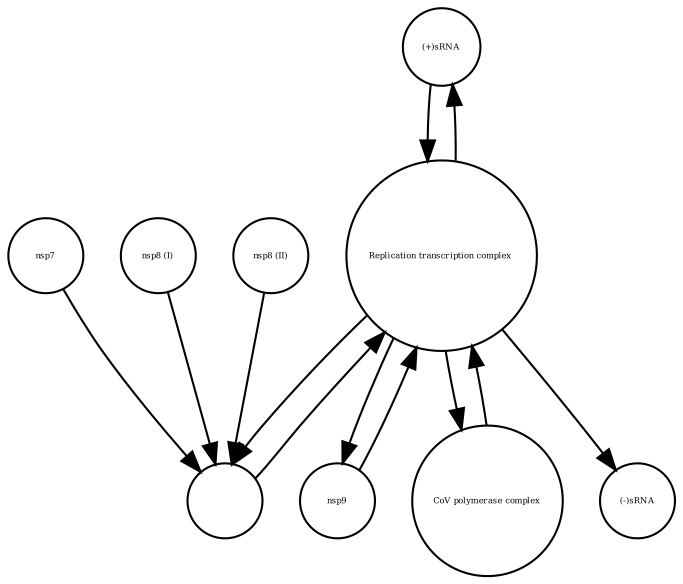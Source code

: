 strict digraph  {
"(+)sRNA" [annotation="", bipartite=0, cls="nucleic acid feature", fontsize=4, label="(+)sRNA", shape=circle];
nsp7 [annotation="", bipartite=0, cls=macromolecule, fontsize=4, label=nsp7, shape=circle];
" " [annotation="", bipartite=0, cls=complex, fontsize=4, label=" ", shape=circle];
nsp9 [annotation="", bipartite=0, cls=macromolecule, fontsize=4, label=nsp9, shape=circle];
"CoV polymerase complex" [annotation="", bipartite=0, cls=complex, fontsize=4, label="CoV polymerase complex", shape=circle];
"(-)sRNA" [annotation="", bipartite=0, cls="nucleic acid feature", fontsize=4, label="(-)sRNA", shape=circle];
"Replication transcription complex " [annotation="", bipartite=0, cls=complex, fontsize=4, label="Replication transcription complex ", shape=circle];
"nsp8 (I)" [annotation="", bipartite=0, cls=macromolecule, fontsize=4, label="nsp8 (I)", shape=circle];
"nsp8 (II)" [annotation="", bipartite=0, cls=macromolecule, fontsize=4, label="nsp8 (II)", shape=circle];
"(+)sRNA" -> "Replication transcription complex "  [annotation="", interaction_type=production];
nsp7 -> " "  [annotation="", interaction_type=production];
" " -> "Replication transcription complex "  [annotation="", interaction_type=production];
nsp9 -> "Replication transcription complex "  [annotation="", interaction_type=production];
"CoV polymerase complex" -> "Replication transcription complex "  [annotation="", interaction_type=production];
"Replication transcription complex " -> "(+)sRNA"  [annotation="", interaction_type=production];
"Replication transcription complex " -> " "  [annotation="", interaction_type=production];
"Replication transcription complex " -> nsp9  [annotation="", interaction_type=production];
"Replication transcription complex " -> "CoV polymerase complex"  [annotation="", interaction_type=production];
"Replication transcription complex " -> "(-)sRNA"  [annotation="", interaction_type=production];
"nsp8 (I)" -> " "  [annotation="", interaction_type=production];
"nsp8 (II)" -> " "  [annotation="", interaction_type=production];
}
